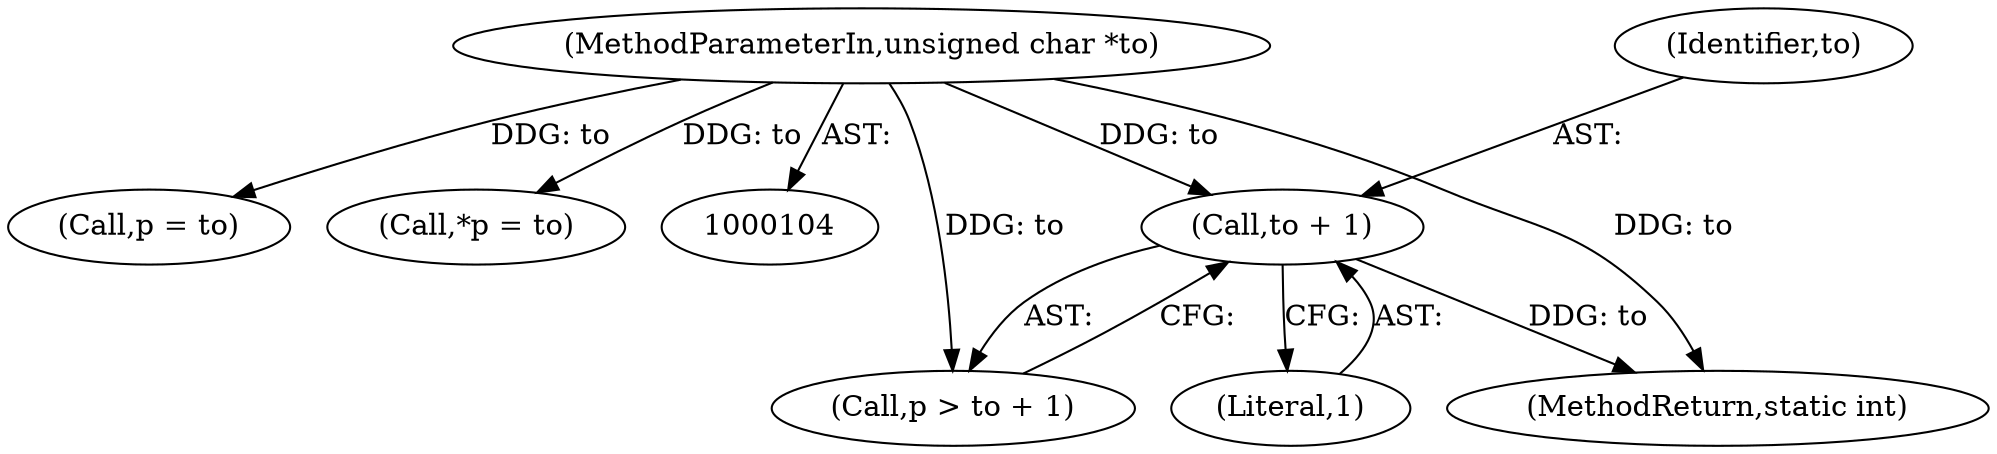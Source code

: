 digraph "0_linux_e237ec37ec154564f8690c5bd1795339955eeef9@pointer" {
"1000264" [label="(Call,to + 1)"];
"1000108" [label="(MethodParameterIn,unsigned char *to)"];
"1000281" [label="(MethodReturn,static int)"];
"1000266" [label="(Literal,1)"];
"1000264" [label="(Call,to + 1)"];
"1000166" [label="(Call,p = to)"];
"1000108" [label="(MethodParameterIn,unsigned char *to)"];
"1000262" [label="(Call,p > to + 1)"];
"1000265" [label="(Identifier,to)"];
"1000118" [label="(Call,*p = to)"];
"1000264" -> "1000262"  [label="AST: "];
"1000264" -> "1000266"  [label="CFG: "];
"1000265" -> "1000264"  [label="AST: "];
"1000266" -> "1000264"  [label="AST: "];
"1000262" -> "1000264"  [label="CFG: "];
"1000264" -> "1000281"  [label="DDG: to"];
"1000108" -> "1000264"  [label="DDG: to"];
"1000108" -> "1000104"  [label="AST: "];
"1000108" -> "1000281"  [label="DDG: to"];
"1000108" -> "1000118"  [label="DDG: to"];
"1000108" -> "1000166"  [label="DDG: to"];
"1000108" -> "1000262"  [label="DDG: to"];
}
